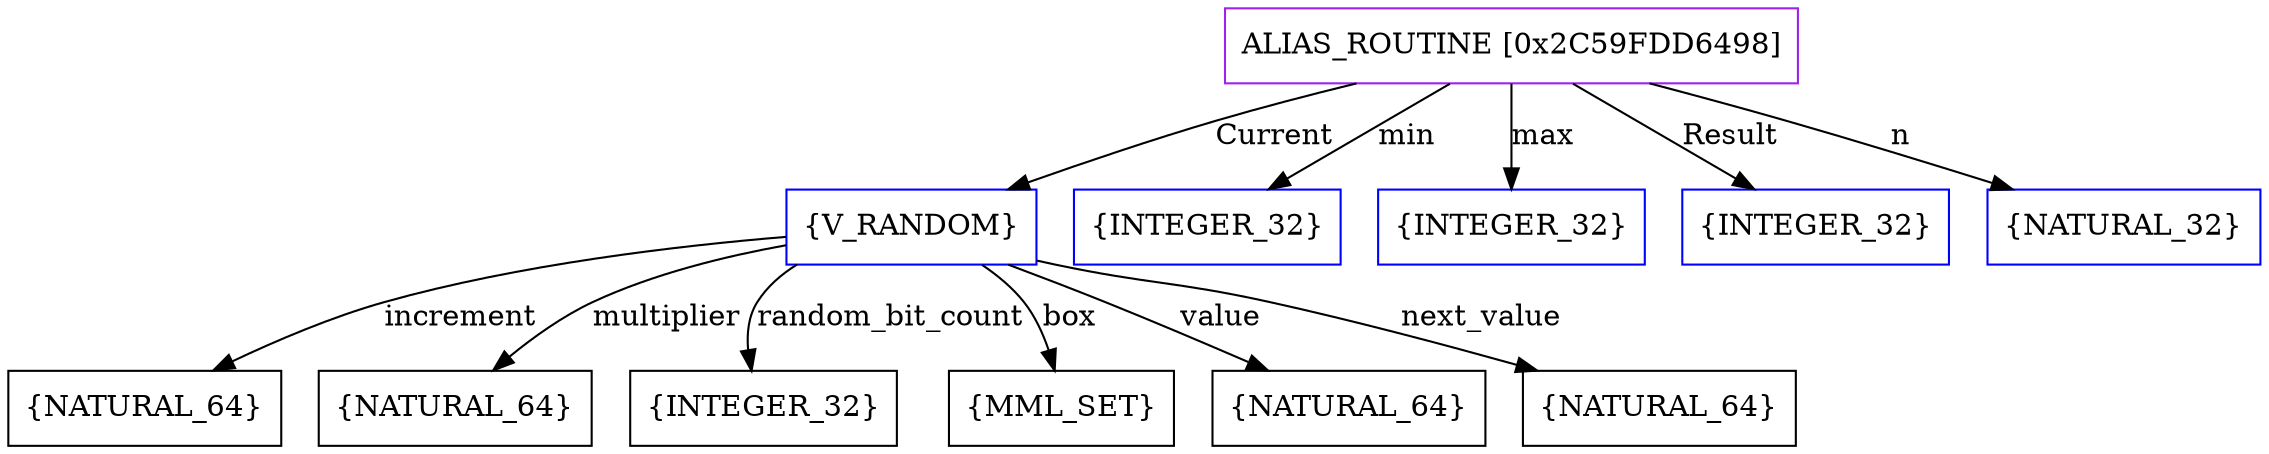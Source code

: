 digraph g {
	node [shape=box]
	b1[color=purple label=<ALIAS_ROUTINE [0x2C59FDD6498]>]
	b2[color=blue label=<{V_RANDOM}>]
	b3[label=<{NATURAL_64}>]
	b4[label=<{NATURAL_64}>]
	b5[label=<{INTEGER_32}>]
	b6[label=<{MML_SET}>]
	b7[label=<{NATURAL_64}>]
	b8[label=<{NATURAL_64}>]
	b9[color=blue label=<{INTEGER_32}>]
	b10[color=blue label=<{INTEGER_32}>]
	b11[color=blue label=<{INTEGER_32}>]
	b12[color=blue label=<{NATURAL_32}>]
	b1->b2[label=<Current>]
	b2->b3[label=<increment>]
	b2->b4[label=<multiplier>]
	b2->b5[label=<random_bit_count>]
	b2->b6[label=<box>]
	b2->b7[label=<value>]
	b2->b8[label=<next_value>]
	b1->b9[label=<min>]
	b1->b10[label=<max>]
	b1->b11[label=<Result>]
	b1->b12[label=<n>]
}
